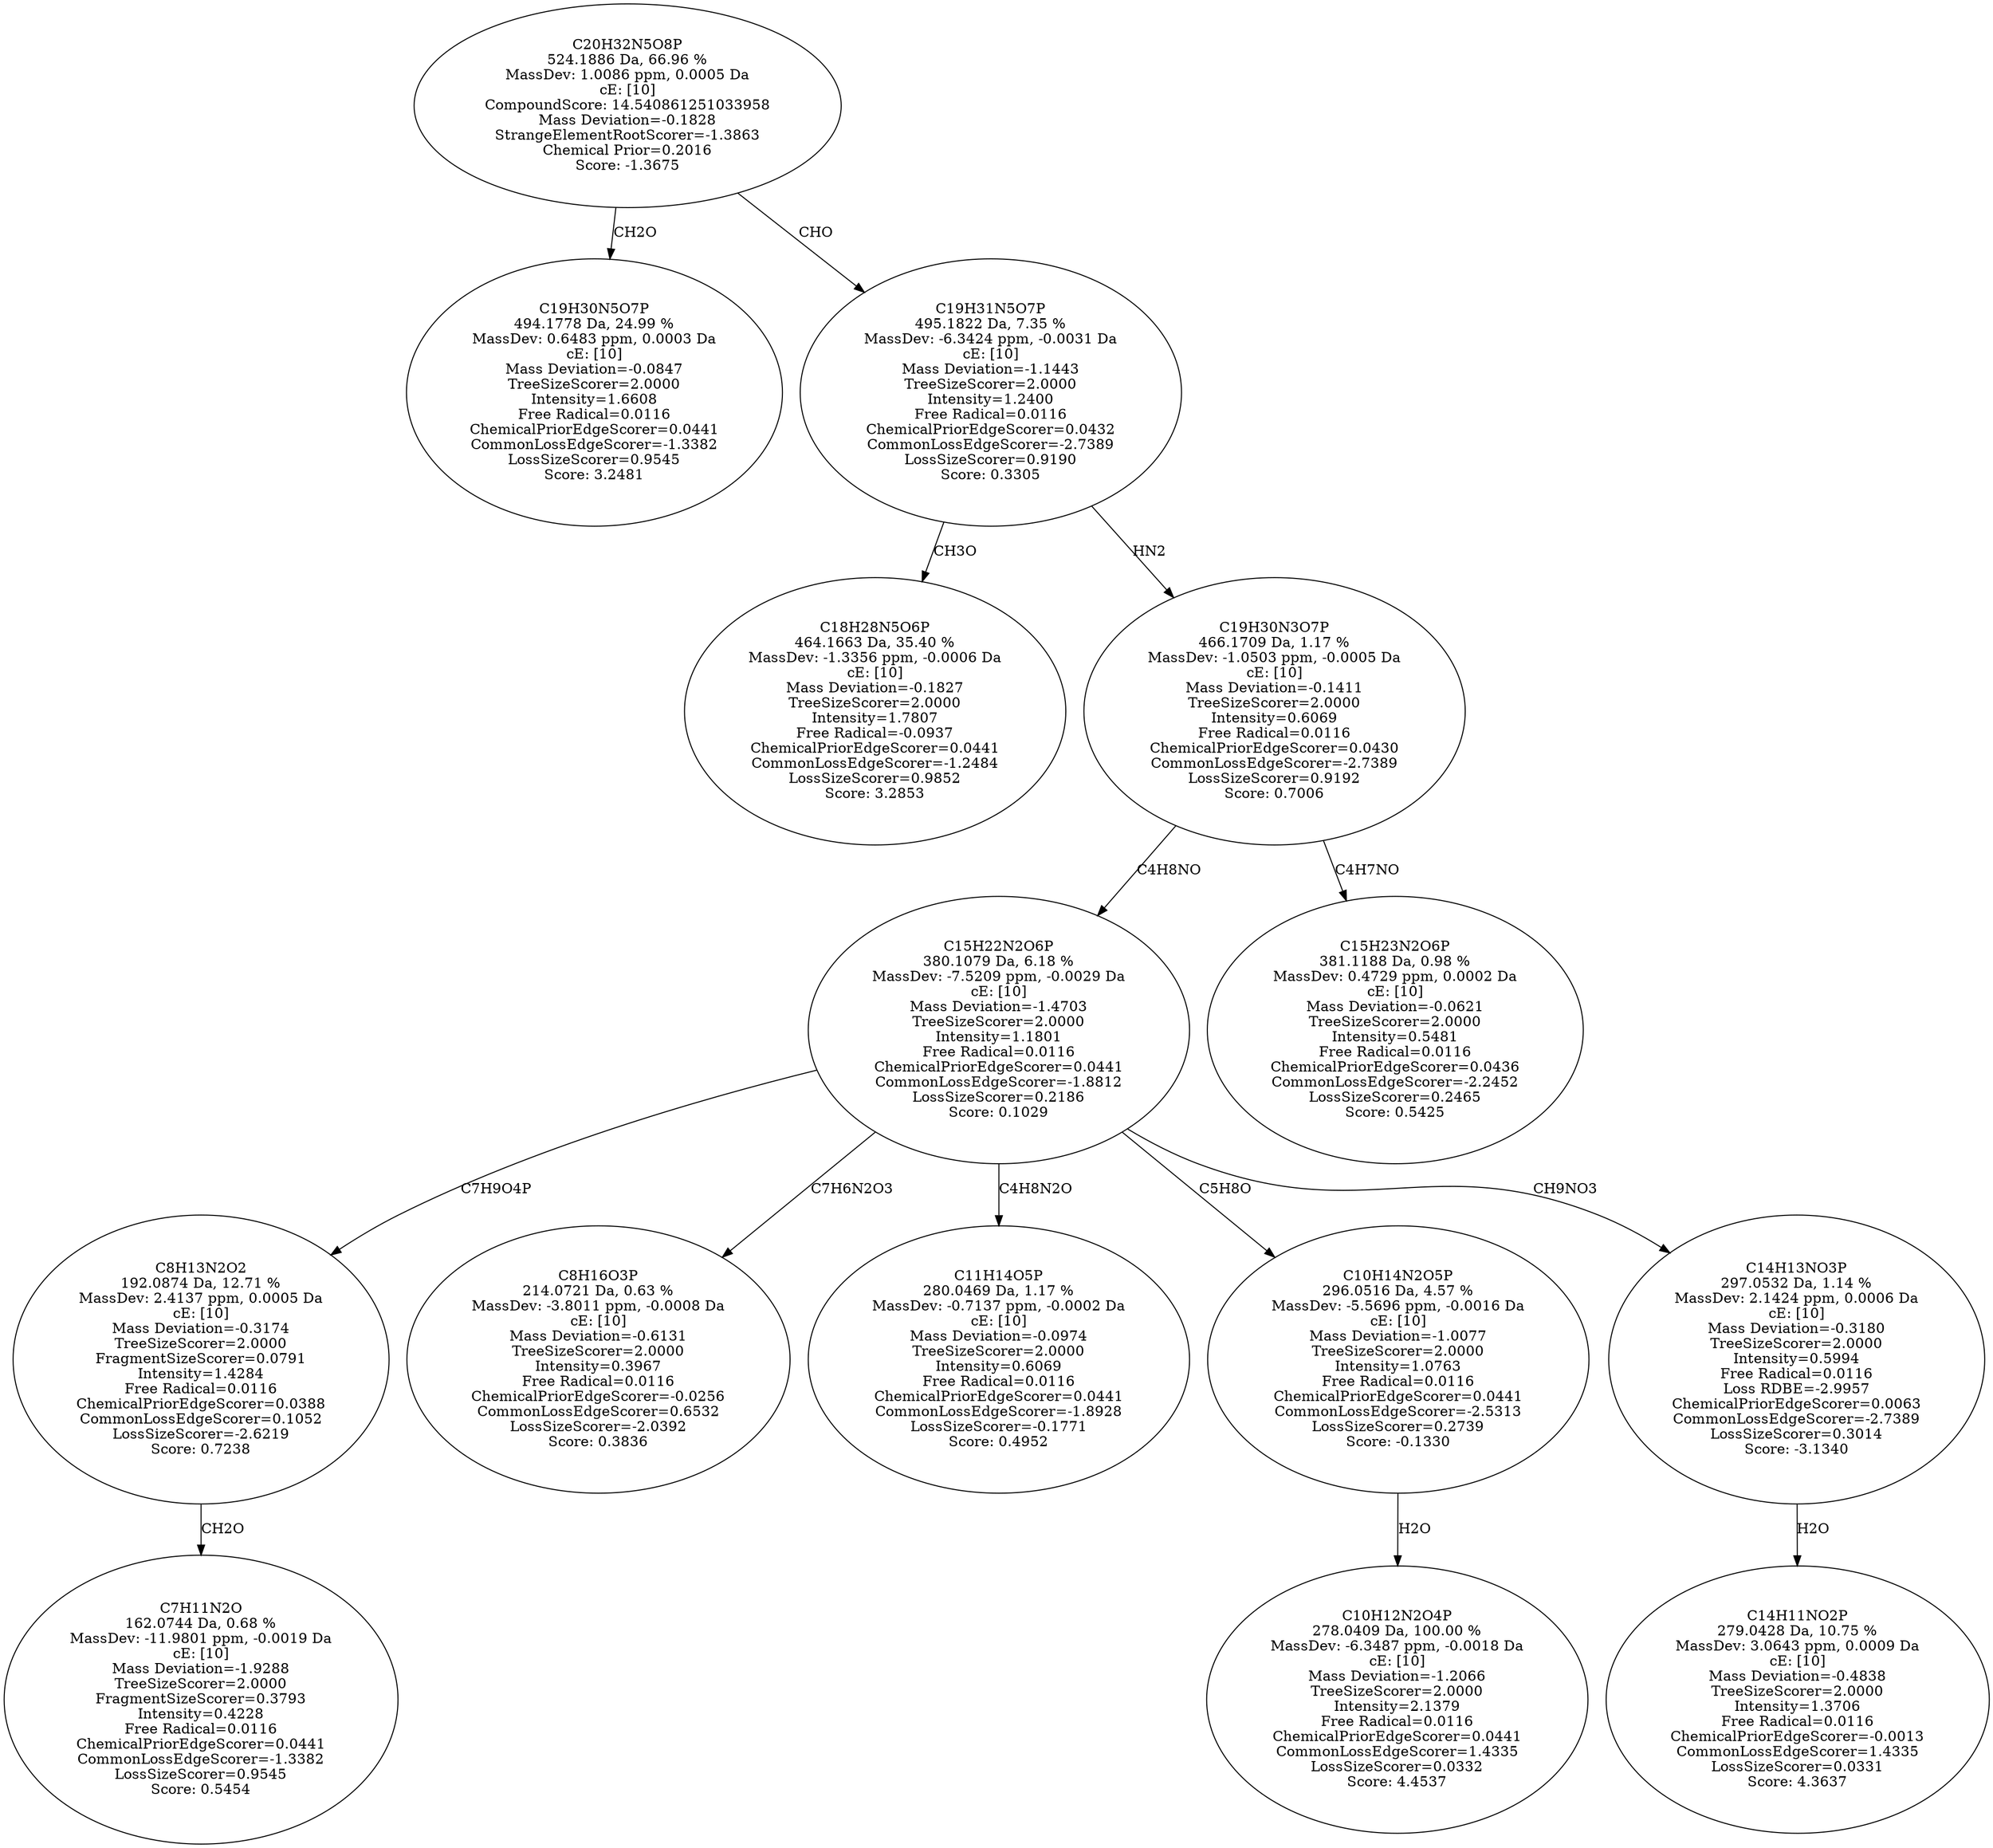 strict digraph {
v1 [label="C19H30N5O7P\n494.1778 Da, 24.99 %\nMassDev: 0.6483 ppm, 0.0003 Da\ncE: [10]\nMass Deviation=-0.0847\nTreeSizeScorer=2.0000\nIntensity=1.6608\nFree Radical=0.0116\nChemicalPriorEdgeScorer=0.0441\nCommonLossEdgeScorer=-1.3382\nLossSizeScorer=0.9545\nScore: 3.2481"];
v2 [label="C18H28N5O6P\n464.1663 Da, 35.40 %\nMassDev: -1.3356 ppm, -0.0006 Da\ncE: [10]\nMass Deviation=-0.1827\nTreeSizeScorer=2.0000\nIntensity=1.7807\nFree Radical=-0.0937\nChemicalPriorEdgeScorer=0.0441\nCommonLossEdgeScorer=-1.2484\nLossSizeScorer=0.9852\nScore: 3.2853"];
v3 [label="C7H11N2O\n162.0744 Da, 0.68 %\nMassDev: -11.9801 ppm, -0.0019 Da\ncE: [10]\nMass Deviation=-1.9288\nTreeSizeScorer=2.0000\nFragmentSizeScorer=0.3793\nIntensity=0.4228\nFree Radical=0.0116\nChemicalPriorEdgeScorer=0.0441\nCommonLossEdgeScorer=-1.3382\nLossSizeScorer=0.9545\nScore: 0.5454"];
v4 [label="C8H13N2O2\n192.0874 Da, 12.71 %\nMassDev: 2.4137 ppm, 0.0005 Da\ncE: [10]\nMass Deviation=-0.3174\nTreeSizeScorer=2.0000\nFragmentSizeScorer=0.0791\nIntensity=1.4284\nFree Radical=0.0116\nChemicalPriorEdgeScorer=0.0388\nCommonLossEdgeScorer=0.1052\nLossSizeScorer=-2.6219\nScore: 0.7238"];
v5 [label="C8H16O3P\n214.0721 Da, 0.63 %\nMassDev: -3.8011 ppm, -0.0008 Da\ncE: [10]\nMass Deviation=-0.6131\nTreeSizeScorer=2.0000\nIntensity=0.3967\nFree Radical=0.0116\nChemicalPriorEdgeScorer=-0.0256\nCommonLossEdgeScorer=0.6532\nLossSizeScorer=-2.0392\nScore: 0.3836"];
v6 [label="C11H14O5P\n280.0469 Da, 1.17 %\nMassDev: -0.7137 ppm, -0.0002 Da\ncE: [10]\nMass Deviation=-0.0974\nTreeSizeScorer=2.0000\nIntensity=0.6069\nFree Radical=0.0116\nChemicalPriorEdgeScorer=0.0441\nCommonLossEdgeScorer=-1.8928\nLossSizeScorer=-0.1771\nScore: 0.4952"];
v7 [label="C10H12N2O4P\n278.0409 Da, 100.00 %\nMassDev: -6.3487 ppm, -0.0018 Da\ncE: [10]\nMass Deviation=-1.2066\nTreeSizeScorer=2.0000\nIntensity=2.1379\nFree Radical=0.0116\nChemicalPriorEdgeScorer=0.0441\nCommonLossEdgeScorer=1.4335\nLossSizeScorer=0.0332\nScore: 4.4537"];
v8 [label="C10H14N2O5P\n296.0516 Da, 4.57 %\nMassDev: -5.5696 ppm, -0.0016 Da\ncE: [10]\nMass Deviation=-1.0077\nTreeSizeScorer=2.0000\nIntensity=1.0763\nFree Radical=0.0116\nChemicalPriorEdgeScorer=0.0441\nCommonLossEdgeScorer=-2.5313\nLossSizeScorer=0.2739\nScore: -0.1330"];
v9 [label="C14H11NO2P\n279.0428 Da, 10.75 %\nMassDev: 3.0643 ppm, 0.0009 Da\ncE: [10]\nMass Deviation=-0.4838\nTreeSizeScorer=2.0000\nIntensity=1.3706\nFree Radical=0.0116\nChemicalPriorEdgeScorer=-0.0013\nCommonLossEdgeScorer=1.4335\nLossSizeScorer=0.0331\nScore: 4.3637"];
v10 [label="C14H13NO3P\n297.0532 Da, 1.14 %\nMassDev: 2.1424 ppm, 0.0006 Da\ncE: [10]\nMass Deviation=-0.3180\nTreeSizeScorer=2.0000\nIntensity=0.5994\nFree Radical=0.0116\nLoss RDBE=-2.9957\nChemicalPriorEdgeScorer=0.0063\nCommonLossEdgeScorer=-2.7389\nLossSizeScorer=0.3014\nScore: -3.1340"];
v11 [label="C15H22N2O6P\n380.1079 Da, 6.18 %\nMassDev: -7.5209 ppm, -0.0029 Da\ncE: [10]\nMass Deviation=-1.4703\nTreeSizeScorer=2.0000\nIntensity=1.1801\nFree Radical=0.0116\nChemicalPriorEdgeScorer=0.0441\nCommonLossEdgeScorer=-1.8812\nLossSizeScorer=0.2186\nScore: 0.1029"];
v12 [label="C15H23N2O6P\n381.1188 Da, 0.98 %\nMassDev: 0.4729 ppm, 0.0002 Da\ncE: [10]\nMass Deviation=-0.0621\nTreeSizeScorer=2.0000\nIntensity=0.5481\nFree Radical=0.0116\nChemicalPriorEdgeScorer=0.0436\nCommonLossEdgeScorer=-2.2452\nLossSizeScorer=0.2465\nScore: 0.5425"];
v13 [label="C19H30N3O7P\n466.1709 Da, 1.17 %\nMassDev: -1.0503 ppm, -0.0005 Da\ncE: [10]\nMass Deviation=-0.1411\nTreeSizeScorer=2.0000\nIntensity=0.6069\nFree Radical=0.0116\nChemicalPriorEdgeScorer=0.0430\nCommonLossEdgeScorer=-2.7389\nLossSizeScorer=0.9192\nScore: 0.7006"];
v14 [label="C19H31N5O7P\n495.1822 Da, 7.35 %\nMassDev: -6.3424 ppm, -0.0031 Da\ncE: [10]\nMass Deviation=-1.1443\nTreeSizeScorer=2.0000\nIntensity=1.2400\nFree Radical=0.0116\nChemicalPriorEdgeScorer=0.0432\nCommonLossEdgeScorer=-2.7389\nLossSizeScorer=0.9190\nScore: 0.3305"];
v15 [label="C20H32N5O8P\n524.1886 Da, 66.96 %\nMassDev: 1.0086 ppm, 0.0005 Da\ncE: [10]\nCompoundScore: 14.540861251033958\nMass Deviation=-0.1828\nStrangeElementRootScorer=-1.3863\nChemical Prior=0.2016\nScore: -1.3675"];
v15 -> v1 [label="CH2O"];
v14 -> v2 [label="CH3O"];
v4 -> v3 [label="CH2O"];
v11 -> v4 [label="C7H9O4P"];
v11 -> v5 [label="C7H6N2O3"];
v11 -> v6 [label="C4H8N2O"];
v8 -> v7 [label="H2O"];
v11 -> v8 [label="C5H8O"];
v10 -> v9 [label="H2O"];
v11 -> v10 [label="CH9NO3"];
v13 -> v11 [label="C4H8NO"];
v13 -> v12 [label="C4H7NO"];
v14 -> v13 [label="HN2"];
v15 -> v14 [label="CHO"];
}